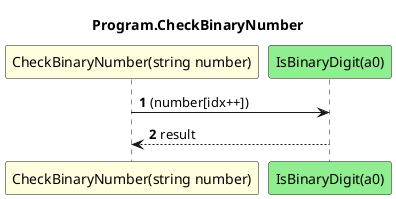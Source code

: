 @startuml Program.CheckBinaryNumber
title Program.CheckBinaryNumber
participant "CheckBinaryNumber(string number)" as CheckBinaryNumber_p0 #LightYellow
participant "IsBinaryDigit(a0)" as IsBinaryDigit_a0 #LightGreen
autonumber
CheckBinaryNumber_p0 -> IsBinaryDigit_a0 : (number[idx++])
IsBinaryDigit_a0 --> CheckBinaryNumber_p0 : result
@enduml
